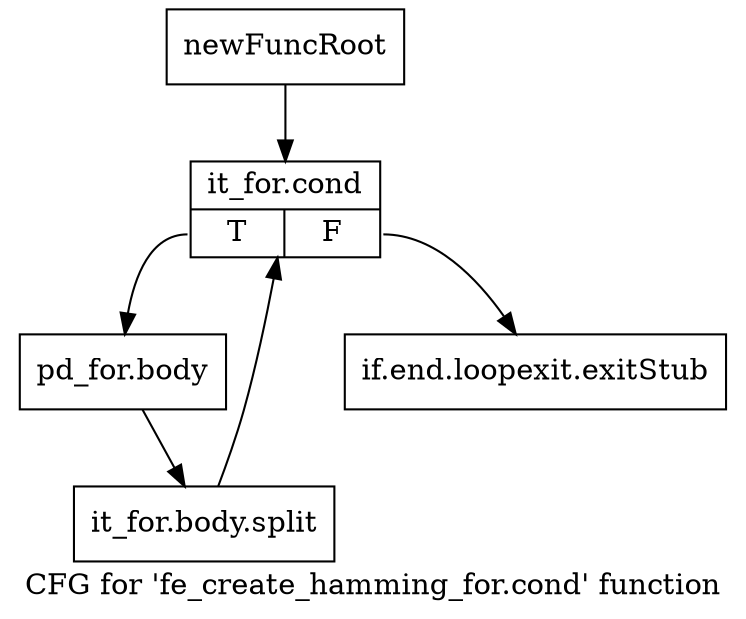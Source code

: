 digraph "CFG for 'fe_create_hamming_for.cond' function" {
	label="CFG for 'fe_create_hamming_for.cond' function";

	Node0x12fa7d0 [shape=record,label="{newFuncRoot}"];
	Node0x12fa7d0 -> Node0x12fac90;
	Node0x12fa820 [shape=record,label="{if.end.loopexit.exitStub}"];
	Node0x12fac90 [shape=record,label="{it_for.cond|{<s0>T|<s1>F}}"];
	Node0x12fac90:s0 -> Node0x12face0;
	Node0x12fac90:s1 -> Node0x12fa820;
	Node0x12face0 [shape=record,label="{pd_for.body}"];
	Node0x12face0 -> Node0x15c7560;
	Node0x15c7560 [shape=record,label="{it_for.body.split}"];
	Node0x15c7560 -> Node0x12fac90;
}
